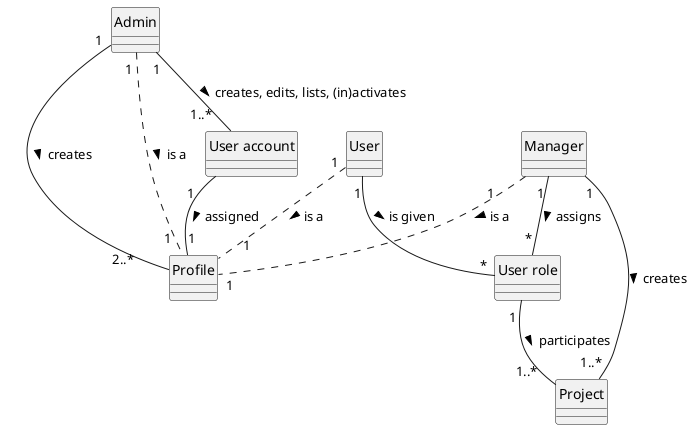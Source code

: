 @startuml
skinparam style strictuml

Entity Admin
Class "User account"
Class Profile
Class Manager
Class User
Class "User role"
Class Project


Admin "1" -- "1..*   " "User account": creates, edits, lists, (in)activates >
Admin "1" -- "2..*        " Profile: creates >
Admin "1 " .. "1  " Profile: is a >
Manager "1      ".."1" Profile: is a >
Manager "1 " -- "*" "User role" : assigns >
User "1" .. "     1" Profile: is a >
User "1"-- "*" "User role": is given >
"User account" "1   "--"1 " Profile: assigned >
Manager "1"-- "1..*" Project: creates >
"User role" "1 " -- "1..*   " Project: participates >
@enduml